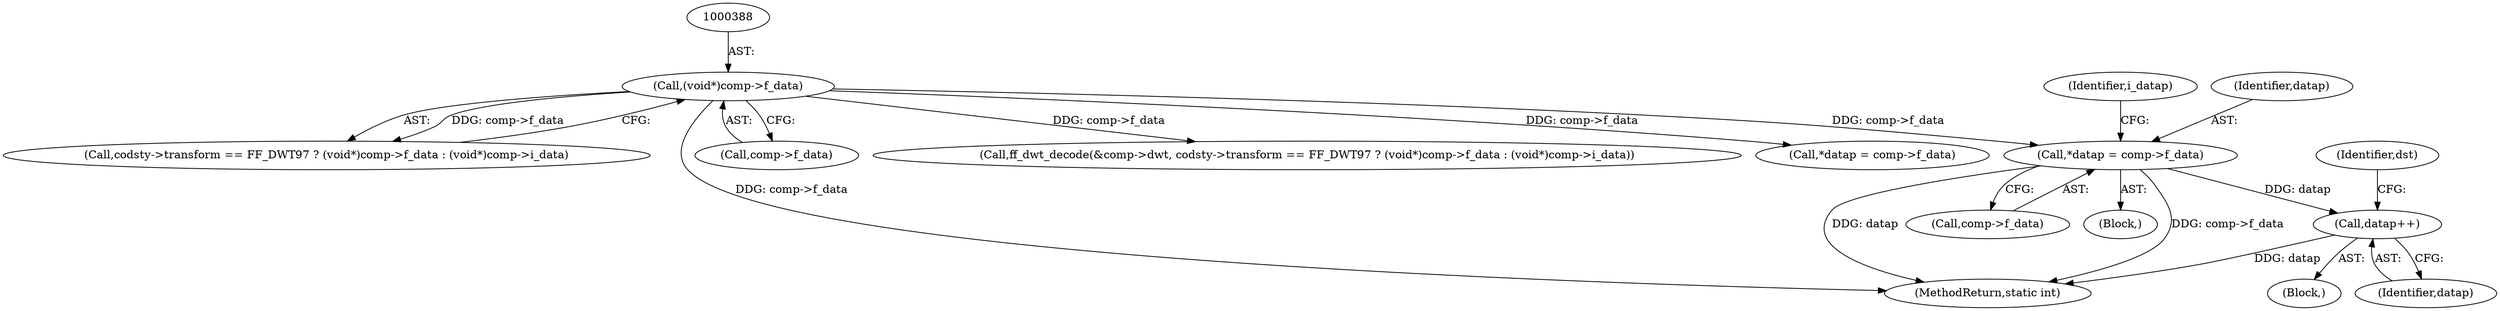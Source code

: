 digraph "0_FFmpeg_fe448cd28d674c3eff3072552eae366d0b659ce9@pointer" {
"1000723" [label="(Call,datap++)"];
"1000492" [label="(Call,*datap = comp->f_data)"];
"1000387" [label="(Call,(void*)comp->f_data)"];
"1000387" [label="(Call,(void*)comp->f_data)"];
"1000814" [label="(Call,*datap = comp->f_data)"];
"1000381" [label="(Call,codsty->transform == FF_DWT97 ? (void*)comp->f_data : (void*)comp->i_data)"];
"1000692" [label="(Block,)"];
"1000492" [label="(Call,*datap = comp->f_data)"];
"1001114" [label="(MethodReturn,static int)"];
"1000493" [label="(Identifier,datap)"];
"1000389" [label="(Call,comp->f_data)"];
"1000499" [label="(Identifier,i_datap)"];
"1000724" [label="(Identifier,datap)"];
"1000494" [label="(Call,comp->f_data)"];
"1000474" [label="(Block,)"];
"1000726" [label="(Identifier,dst)"];
"1000376" [label="(Call,ff_dwt_decode(&comp->dwt, codsty->transform == FF_DWT97 ? (void*)comp->f_data : (void*)comp->i_data))"];
"1000723" [label="(Call,datap++)"];
"1000723" -> "1000692"  [label="AST: "];
"1000723" -> "1000724"  [label="CFG: "];
"1000724" -> "1000723"  [label="AST: "];
"1000726" -> "1000723"  [label="CFG: "];
"1000723" -> "1001114"  [label="DDG: datap"];
"1000492" -> "1000723"  [label="DDG: datap"];
"1000492" -> "1000474"  [label="AST: "];
"1000492" -> "1000494"  [label="CFG: "];
"1000493" -> "1000492"  [label="AST: "];
"1000494" -> "1000492"  [label="AST: "];
"1000499" -> "1000492"  [label="CFG: "];
"1000492" -> "1001114"  [label="DDG: comp->f_data"];
"1000492" -> "1001114"  [label="DDG: datap"];
"1000387" -> "1000492"  [label="DDG: comp->f_data"];
"1000387" -> "1000381"  [label="AST: "];
"1000387" -> "1000389"  [label="CFG: "];
"1000388" -> "1000387"  [label="AST: "];
"1000389" -> "1000387"  [label="AST: "];
"1000381" -> "1000387"  [label="CFG: "];
"1000387" -> "1001114"  [label="DDG: comp->f_data"];
"1000387" -> "1000376"  [label="DDG: comp->f_data"];
"1000387" -> "1000381"  [label="DDG: comp->f_data"];
"1000387" -> "1000814"  [label="DDG: comp->f_data"];
}
